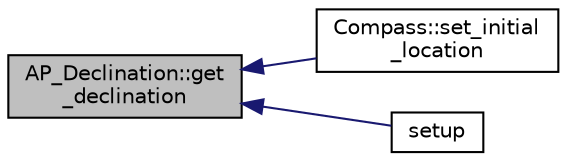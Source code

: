 digraph "AP_Declination::get_declination"
{
 // INTERACTIVE_SVG=YES
  edge [fontname="Helvetica",fontsize="10",labelfontname="Helvetica",labelfontsize="10"];
  node [fontname="Helvetica",fontsize="10",shape=record];
  rankdir="LR";
  Node1 [label="AP_Declination::get\l_declination",height=0.2,width=0.4,color="black", fillcolor="grey75", style="filled" fontcolor="black"];
  Node1 -> Node2 [dir="back",color="midnightblue",fontsize="10",style="solid",fontname="Helvetica"];
  Node2 [label="Compass::set_initial\l_location",height=0.2,width=0.4,color="black", fillcolor="white", style="filled",URL="$classCompass.html#a95d49517b12183412d9d0ed481b785bf"];
  Node1 -> Node3 [dir="back",color="midnightblue",fontsize="10",style="solid",fontname="Helvetica"];
  Node3 [label="setup",height=0.2,width=0.4,color="black", fillcolor="white", style="filled",URL="$AP__Declination__test_8pde.html#a7dfd9b79bc5a37d7df40207afbc5431f"];
}
